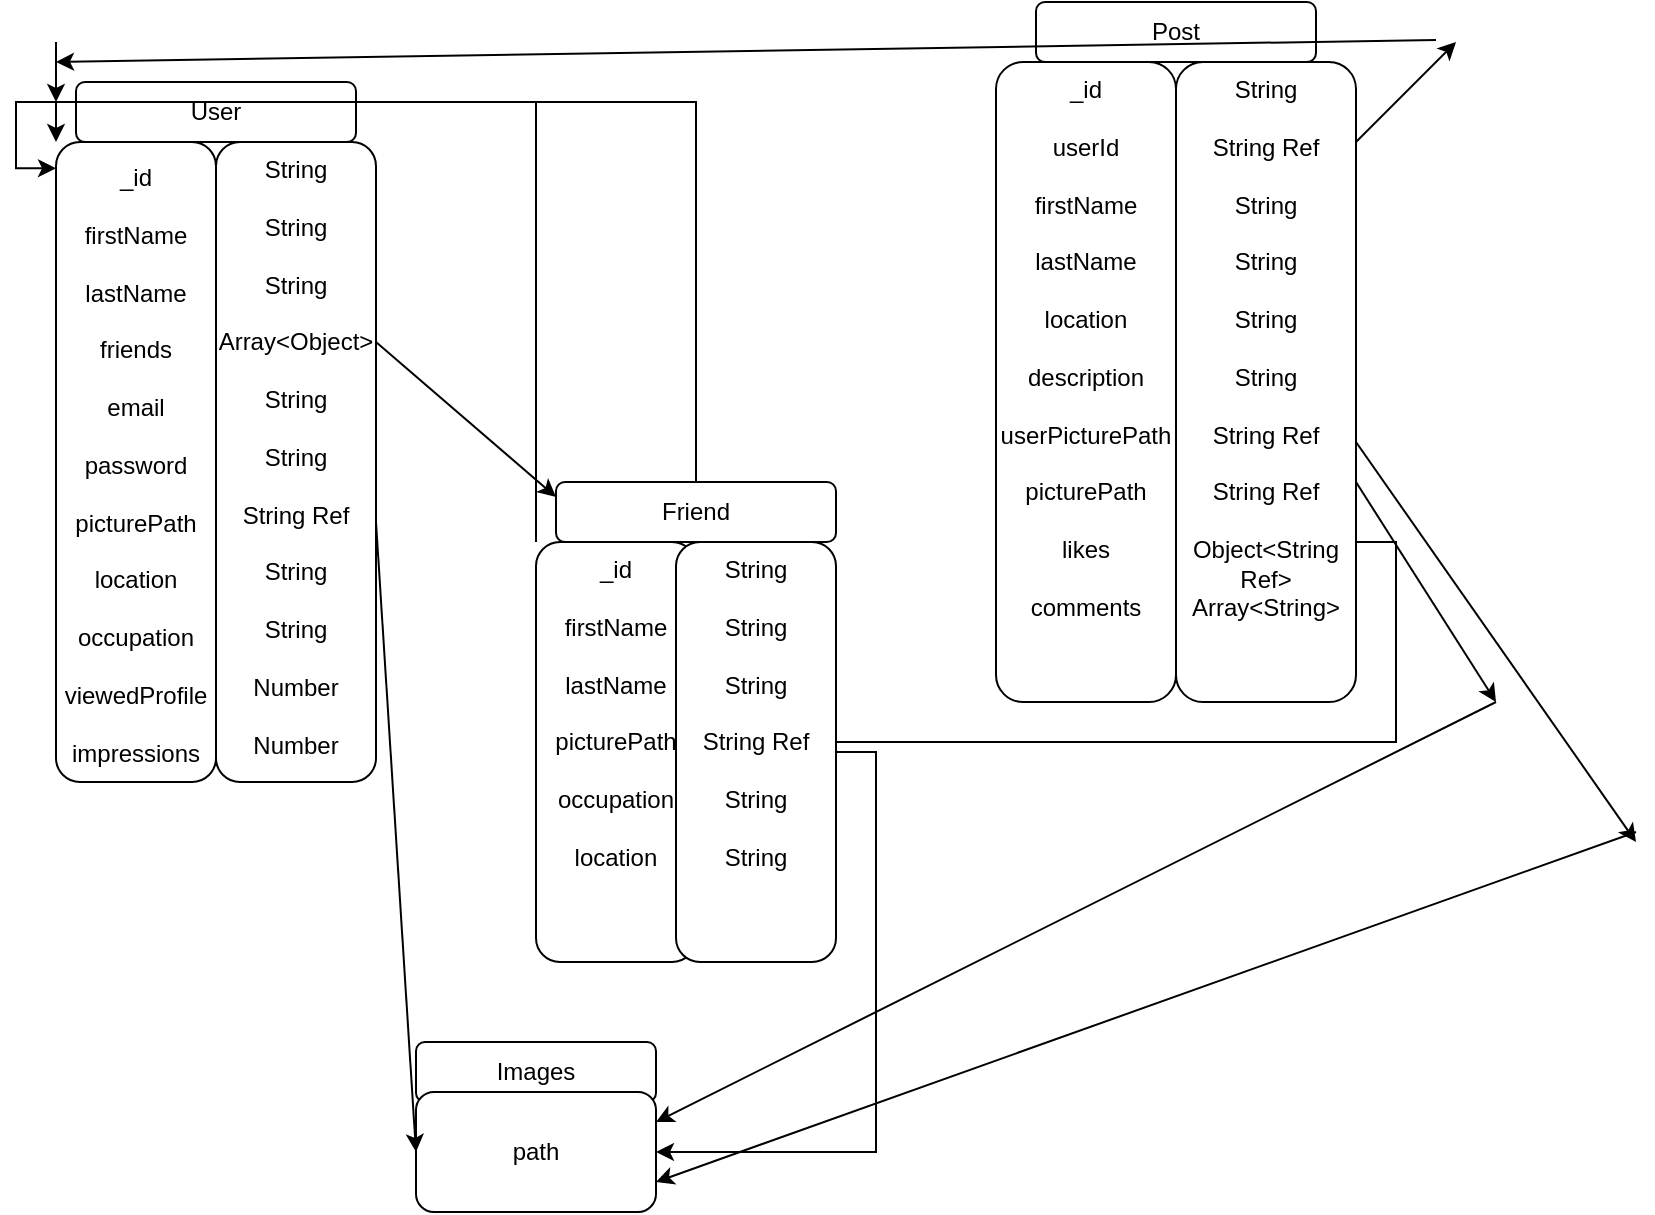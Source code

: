 <mxfile version="20.8.13" type="device"><diagram name="Page-1" id="TWADiUZwL5XkT9TjrTsr"><mxGraphModel dx="1434" dy="1904" grid="1" gridSize="10" guides="1" tooltips="1" connect="1" arrows="1" fold="1" page="1" pageScale="1" pageWidth="850" pageHeight="1100" math="0" shadow="0"><root><mxCell id="0"/><mxCell id="1" parent="0"/><mxCell id="lkG-zh7wWl7DvPriKms--1" value="_id&lt;br&gt;&lt;br&gt;firstName&lt;br&gt;&lt;br&gt;lastName&lt;br&gt;&lt;br&gt;friends&lt;br&gt;&lt;br&gt;email&lt;br&gt;&lt;br&gt;password&lt;br&gt;&lt;br&gt;picturePath&lt;br&gt;&lt;br&gt;location&lt;br&gt;&lt;br&gt;occupation&lt;br&gt;&lt;br&gt;viewedProfile&lt;br&gt;&lt;br&gt;impressions" style="rounded=1;whiteSpace=wrap;html=1;align=center;horizontal=1;verticalAlign=top;spacing=6;spacingBottom=8;" vertex="1" parent="1"><mxGeometry x="30" y="50" width="80" height="320" as="geometry"/></mxCell><mxCell id="lkG-zh7wWl7DvPriKms--2" value="String&lt;br&gt;&lt;br&gt;String&lt;br&gt;&lt;br&gt;String&lt;br&gt;&lt;br&gt;Array&amp;lt;Object&amp;gt;&lt;br&gt;&lt;br&gt;String&lt;br&gt;&lt;br&gt;String&lt;br&gt;&lt;br&gt;String Ref&lt;br&gt;&lt;br&gt;String&lt;br&gt;&lt;br&gt;String&lt;br&gt;&lt;br&gt;Number&lt;br&gt;&lt;br&gt;Number" style="rounded=1;whiteSpace=wrap;html=1;verticalAlign=top;" vertex="1" parent="1"><mxGeometry x="110" y="50" width="80" height="320" as="geometry"/></mxCell><mxCell id="lkG-zh7wWl7DvPriKms--3" value="User" style="rounded=1;whiteSpace=wrap;html=1;" vertex="1" parent="1"><mxGeometry x="40" y="20" width="140" height="30" as="geometry"/></mxCell><mxCell id="lkG-zh7wWl7DvPriKms--4" value="_id&lt;br&gt;&lt;br&gt;userId&lt;br&gt;&lt;br&gt;firstName&lt;br&gt;&lt;br&gt;lastName&lt;br&gt;&lt;br&gt;location&lt;br&gt;&lt;br&gt;description&lt;br&gt;&lt;br&gt;userPicturePath&lt;br&gt;&lt;br&gt;picturePath&lt;br&gt;&lt;br&gt;likes&lt;br&gt;&lt;br&gt;comments" style="rounded=1;whiteSpace=wrap;html=1;align=center;verticalAlign=top;" vertex="1" parent="1"><mxGeometry x="500" y="10" width="90" height="320" as="geometry"/></mxCell><mxCell id="lkG-zh7wWl7DvPriKms--27" style="edgeStyle=orthogonalEdgeStyle;rounded=0;orthogonalLoop=1;jettySize=auto;html=1;exitX=1;exitY=0.75;exitDx=0;exitDy=0;entryX=0;entryY=0.041;entryDx=0;entryDy=0;entryPerimeter=0;" edge="1" parent="1" source="lkG-zh7wWl7DvPriKms--5" target="lkG-zh7wWl7DvPriKms--1"><mxGeometry relative="1" as="geometry"/></mxCell><mxCell id="lkG-zh7wWl7DvPriKms--5" value="String&lt;br&gt;&lt;br&gt;String Ref&lt;br&gt;&amp;nbsp;&lt;br&gt;String&lt;br&gt;&lt;br&gt;String&lt;br&gt;&lt;br&gt;String&lt;br&gt;&lt;br&gt;String&lt;br&gt;&lt;br&gt;String Ref&lt;br&gt;&lt;br&gt;String Ref&lt;br&gt;&lt;br&gt;Object&amp;lt;String Ref&amp;gt;&lt;br&gt;Array&amp;lt;String&amp;gt;" style="rounded=1;whiteSpace=wrap;html=1;verticalAlign=top;" vertex="1" parent="1"><mxGeometry x="590" y="10" width="90" height="320" as="geometry"/></mxCell><mxCell id="lkG-zh7wWl7DvPriKms--6" value="Post" style="rounded=1;whiteSpace=wrap;html=1;" vertex="1" parent="1"><mxGeometry x="520" y="-20" width="140" height="30" as="geometry"/></mxCell><mxCell id="lkG-zh7wWl7DvPriKms--17" style="edgeStyle=orthogonalEdgeStyle;rounded=0;orthogonalLoop=1;jettySize=auto;html=1;exitX=0;exitY=0;exitDx=0;exitDy=0;entryX=0;entryY=0;entryDx=0;entryDy=0;" edge="1" parent="1" source="lkG-zh7wWl7DvPriKms--7" target="lkG-zh7wWl7DvPriKms--1"><mxGeometry relative="1" as="geometry"/></mxCell><mxCell id="lkG-zh7wWl7DvPriKms--7" value="_id&lt;br&gt;&lt;br&gt;firstName&lt;br&gt;&lt;br&gt;lastName&lt;br&gt;&lt;br&gt;picturePath&lt;br&gt;&lt;br&gt;occupation&lt;br&gt;&lt;br&gt;location" style="rounded=1;whiteSpace=wrap;html=1;align=center;horizontal=1;verticalAlign=top;" vertex="1" parent="1"><mxGeometry x="270" y="250" width="80" height="210" as="geometry"/></mxCell><mxCell id="lkG-zh7wWl7DvPriKms--22" style="edgeStyle=orthogonalEdgeStyle;rounded=0;orthogonalLoop=1;jettySize=auto;html=1;exitX=1;exitY=0.5;exitDx=0;exitDy=0;entryX=1;entryY=0.5;entryDx=0;entryDy=0;" edge="1" parent="1" source="lkG-zh7wWl7DvPriKms--8" target="lkG-zh7wWl7DvPriKms--12"><mxGeometry relative="1" as="geometry"/></mxCell><mxCell id="lkG-zh7wWl7DvPriKms--8" value="String&lt;br&gt;&lt;br&gt;String&lt;br&gt;&lt;br&gt;String&lt;br&gt;&lt;br&gt;String Ref&lt;br&gt;&lt;br&gt;String&lt;br&gt;&lt;br&gt;String" style="rounded=1;whiteSpace=wrap;html=1;verticalAlign=top;" vertex="1" parent="1"><mxGeometry x="340" y="250" width="80" height="210" as="geometry"/></mxCell><mxCell id="lkG-zh7wWl7DvPriKms--9" value="Friend" style="rounded=1;whiteSpace=wrap;html=1;" vertex="1" parent="1"><mxGeometry x="280" y="220" width="140" height="30" as="geometry"/></mxCell><mxCell id="lkG-zh7wWl7DvPriKms--11" value="Images" style="rounded=1;whiteSpace=wrap;html=1;" vertex="1" parent="1"><mxGeometry x="210" y="500" width="120" height="30" as="geometry"/></mxCell><mxCell id="lkG-zh7wWl7DvPriKms--12" value="path" style="rounded=1;whiteSpace=wrap;html=1;" vertex="1" parent="1"><mxGeometry x="210" y="525" width="120" height="60" as="geometry"/></mxCell><mxCell id="lkG-zh7wWl7DvPriKms--16" value="" style="endArrow=classic;html=1;rounded=0;entryX=0;entryY=0.25;entryDx=0;entryDy=0;" edge="1" parent="1" target="lkG-zh7wWl7DvPriKms--9"><mxGeometry width="50" height="50" relative="1" as="geometry"><mxPoint x="190" y="150" as="sourcePoint"/><mxPoint x="240" y="100" as="targetPoint"/></mxGeometry></mxCell><mxCell id="lkG-zh7wWl7DvPriKms--18" value="" style="endArrow=classic;html=1;rounded=0;" edge="1" parent="1"><mxGeometry width="50" height="50" relative="1" as="geometry"><mxPoint x="680" y="50" as="sourcePoint"/><mxPoint x="730" as="targetPoint"/></mxGeometry></mxCell><mxCell id="lkG-zh7wWl7DvPriKms--19" value="" style="endArrow=classic;html=1;rounded=0;" edge="1" parent="1"><mxGeometry width="50" height="50" relative="1" as="geometry"><mxPoint x="720" y="-1" as="sourcePoint"/><mxPoint x="30" y="10" as="targetPoint"/></mxGeometry></mxCell><mxCell id="lkG-zh7wWl7DvPriKms--20" value="" style="endArrow=classic;html=1;rounded=0;" edge="1" parent="1"><mxGeometry width="50" height="50" relative="1" as="geometry"><mxPoint x="30" as="sourcePoint"/><mxPoint x="30" y="30" as="targetPoint"/></mxGeometry></mxCell><mxCell id="lkG-zh7wWl7DvPriKms--21" value="" style="endArrow=classic;html=1;rounded=0;entryX=0;entryY=0.5;entryDx=0;entryDy=0;" edge="1" parent="1" target="lkG-zh7wWl7DvPriKms--12"><mxGeometry width="50" height="50" relative="1" as="geometry"><mxPoint x="190" y="240" as="sourcePoint"/><mxPoint x="230" y="340" as="targetPoint"/></mxGeometry></mxCell><mxCell id="lkG-zh7wWl7DvPriKms--23" value="" style="endArrow=classic;html=1;rounded=0;" edge="1" parent="1"><mxGeometry width="50" height="50" relative="1" as="geometry"><mxPoint x="680" y="200" as="sourcePoint"/><mxPoint x="820" y="400" as="targetPoint"/></mxGeometry></mxCell><mxCell id="lkG-zh7wWl7DvPriKms--24" value="" style="endArrow=classic;html=1;rounded=0;entryX=1;entryY=0.75;entryDx=0;entryDy=0;" edge="1" parent="1" target="lkG-zh7wWl7DvPriKms--12"><mxGeometry width="50" height="50" relative="1" as="geometry"><mxPoint x="820" y="395" as="sourcePoint"/><mxPoint x="650" y="585" as="targetPoint"/></mxGeometry></mxCell><mxCell id="lkG-zh7wWl7DvPriKms--25" value="" style="endArrow=classic;html=1;rounded=0;" edge="1" parent="1"><mxGeometry width="50" height="50" relative="1" as="geometry"><mxPoint x="680" y="220" as="sourcePoint"/><mxPoint x="750" y="330" as="targetPoint"/></mxGeometry></mxCell><mxCell id="lkG-zh7wWl7DvPriKms--26" value="" style="endArrow=classic;html=1;rounded=0;entryX=1;entryY=0.25;entryDx=0;entryDy=0;" edge="1" parent="1" target="lkG-zh7wWl7DvPriKms--12"><mxGeometry width="50" height="50" relative="1" as="geometry"><mxPoint x="750" y="330" as="sourcePoint"/><mxPoint x="260" y="505" as="targetPoint"/></mxGeometry></mxCell></root></mxGraphModel></diagram></mxfile>